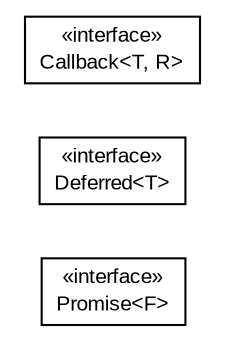 #!/usr/local/bin/dot
#
# Class diagram 
# Generated by UMLGraph version R5_6-24-gf6e263 (http://www.umlgraph.org/)
#

digraph G {
	edge [fontname="arial",fontsize=10,labelfontname="arial",labelfontsize=10];
	node [fontname="arial",fontsize=10,shape=plaintext];
	nodesep=0.25;
	ranksep=0.5;
	rankdir=LR;
	// io.reinert.requestor.deferred.Promise<F>
	c403 [label=<<table title="io.reinert.requestor.deferred.Promise" border="0" cellborder="1" cellspacing="0" cellpadding="2" port="p" href="./Promise.html">
		<tr><td><table border="0" cellspacing="0" cellpadding="1">
<tr><td align="center" balign="center"> &#171;interface&#187; </td></tr>
<tr><td align="center" balign="center"> Promise&lt;F&gt; </td></tr>
		</table></td></tr>
		</table>>, URL="./Promise.html", fontname="arial", fontcolor="black", fontsize=10.0];
	// io.reinert.requestor.deferred.Deferred<T>
	c404 [label=<<table title="io.reinert.requestor.deferred.Deferred" border="0" cellborder="1" cellspacing="0" cellpadding="2" port="p" href="./Deferred.html">
		<tr><td><table border="0" cellspacing="0" cellpadding="1">
<tr><td align="center" balign="center"> &#171;interface&#187; </td></tr>
<tr><td align="center" balign="center"> Deferred&lt;T&gt; </td></tr>
		</table></td></tr>
		</table>>, URL="./Deferred.html", fontname="arial", fontcolor="black", fontsize=10.0];
	// io.reinert.requestor.deferred.Callback<T, R>
	c405 [label=<<table title="io.reinert.requestor.deferred.Callback" border="0" cellborder="1" cellspacing="0" cellpadding="2" port="p" href="./Callback.html">
		<tr><td><table border="0" cellspacing="0" cellpadding="1">
<tr><td align="center" balign="center"> &#171;interface&#187; </td></tr>
<tr><td align="center" balign="center"> Callback&lt;T, R&gt; </td></tr>
		</table></td></tr>
		</table>>, URL="./Callback.html", fontname="arial", fontcolor="black", fontsize=10.0];
}

